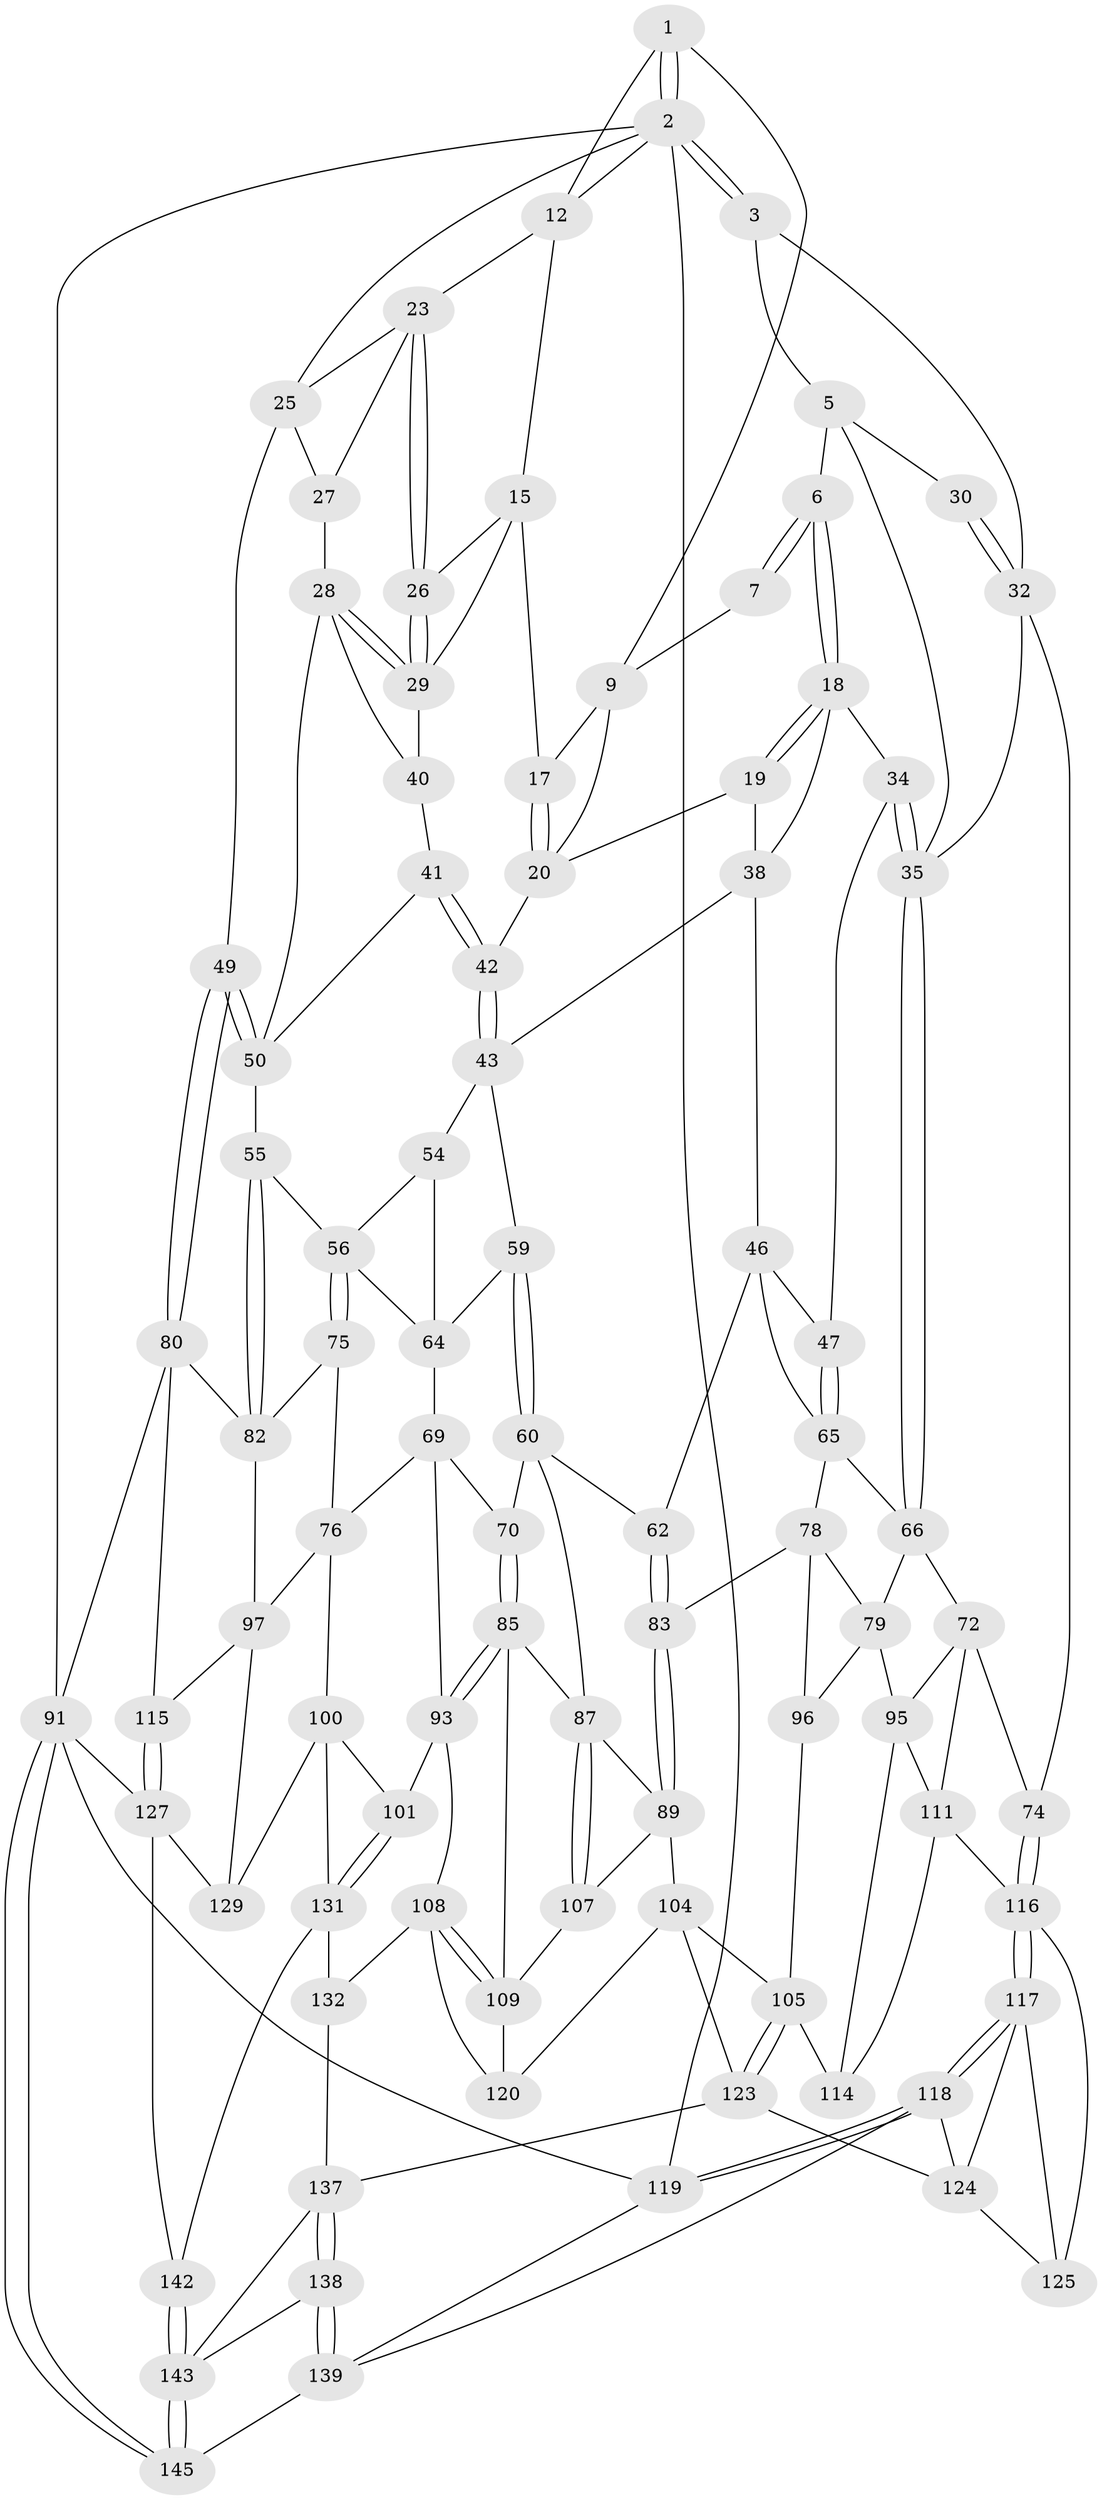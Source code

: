 // Generated by graph-tools (version 1.1) at 2025/52/02/27/25 19:52:41]
// undirected, 88 vertices, 197 edges
graph export_dot {
graph [start="1"]
  node [color=gray90,style=filled];
  1 [pos="+0.34040802185280566+0",super="+8"];
  2 [pos="+0+0",super="+13"];
  3 [pos="+0+0",super="+4"];
  5 [pos="+0.20485507646890355+0.11570008335769386",super="+31"];
  6 [pos="+0.2086549864512946+0.11593771249131184"];
  7 [pos="+0.3306406949044043+0",super="+11"];
  9 [pos="+0.6564226466195987+0",super="+10"];
  12 [pos="+0.8377769234922041+0",super="+14"];
  15 [pos="+0.7781859807296111+0.18318438463194756",super="+16"];
  17 [pos="+0.7123136966327291+0.17492388008653395"];
  18 [pos="+0.25049592970601714+0.168329237473685",super="+33"];
  19 [pos="+0.390718667340257+0.07459733993117541",super="+22"];
  20 [pos="+0.5293109317965635+0.18500497921144463",super="+21"];
  23 [pos="+0.8736616784279444+0.04558983664084396",super="+24"];
  25 [pos="+1+0.19288820997396217",super="+48"];
  26 [pos="+0.8826960079333849+0.2054430105927174"];
  27 [pos="+0.9385844671228153+0.2467419997021469"];
  28 [pos="+0.9118226383250452+0.26116520536838195",super="+45"];
  29 [pos="+0.9036984652158715+0.2511225234100769",super="+39"];
  30 [pos="+0.09097480534663958+0.18299476140882606"];
  32 [pos="+0+0.3795373600752514",super="+37"];
  34 [pos="+0.24540740169487785+0.2792492681512683"];
  35 [pos="+0.1278977076420581+0.3431690947914577",super="+36"];
  38 [pos="+0.28945777421668634+0.209906589086547",super="+44"];
  40 [pos="+0.7592652223135036+0.23673140682376115"];
  41 [pos="+0.7425935940213164+0.27017515867570835",super="+52"];
  42 [pos="+0.533899255410144+0.24341862214255175"];
  43 [pos="+0.5319769136206037+0.25096431754060716",super="+53"];
  46 [pos="+0.3400323399864732+0.3622472534447305",super="+63"];
  47 [pos="+0.33985303827308966+0.36219749054442146"];
  49 [pos="+1+0.44853016867522044"];
  50 [pos="+0.8826799917225733+0.38554995205149234",super="+51"];
  54 [pos="+0.7045345225843497+0.351098829019734",super="+58"];
  55 [pos="+0.8374585833945356+0.43333841406231466"];
  56 [pos="+0.8212964251158391+0.44487387989063737",super="+57"];
  59 [pos="+0.5492105362537592+0.3419910856575943"];
  60 [pos="+0.52067274841978+0.40916912907968156",super="+61"];
  62 [pos="+0.4035821960648922+0.45284164433443885"];
  64 [pos="+0.6562302848986059+0.42512861317134987",super="+68"];
  65 [pos="+0.2424009041592423+0.44670335257246424",super="+67"];
  66 [pos="+0.21439071438493904+0.4497018642469228",super="+71"];
  69 [pos="+0.6623466956767197+0.49384035124775827",super="+77"];
  70 [pos="+0.586079511780935+0.4912353110264265"];
  72 [pos="+0.14745485846594605+0.5592249147575492",super="+73"];
  74 [pos="+0+0.49682819092778335"];
  75 [pos="+0.7695152310805753+0.5096304700714223"];
  76 [pos="+0.7498398053914213+0.5174517100247288",super="+99"];
  78 [pos="+0.31803045760499427+0.492472642363848",super="+84"];
  79 [pos="+0.2728081123676001+0.548256386711155",super="+94"];
  80 [pos="+1+0.6455467185782923",super="+81"];
  82 [pos="+0.9077938045285099+0.5567256741154274",super="+90"];
  83 [pos="+0.3840545304236252+0.5694439813049326"];
  85 [pos="+0.557318030317379+0.5712044546136997",super="+86"];
  87 [pos="+0.5040038231483595+0.5729298900182345",super="+88"];
  89 [pos="+0.3986304678598709+0.5810521952333563",super="+103"];
  91 [pos="+1+1",super="+92"];
  93 [pos="+0.6412833285750982+0.6097041986378742",super="+102"];
  95 [pos="+0.20297162834499283+0.596829580063204",super="+110"];
  96 [pos="+0.2941753309326668+0.6083949008241867"];
  97 [pos="+0.8089731834363043+0.6661674644974367",super="+98"];
  100 [pos="+0.6851297372797647+0.6876430088810774",super="+130"];
  101 [pos="+0.6744282177735111+0.6886408574884759"];
  104 [pos="+0.37319318094573656+0.7001365577904737",super="+121"];
  105 [pos="+0.3233126777543385+0.7079459222329342",super="+106"];
  107 [pos="+0.47281383563404816+0.659103223664366"];
  108 [pos="+0.5622261749169907+0.6932349577565037",super="+122"];
  109 [pos="+0.5544806458461968+0.6880822848739637",super="+113"];
  111 [pos="+0.1801452261064462+0.6926588886918501",super="+112"];
  114 [pos="+0.2656089491703855+0.6824793553818452"];
  115 [pos="+0.8376162730928052+0.6713012405479876"];
  116 [pos="+0+0.763464231105492",super="+126"];
  117 [pos="+0+0.7992761689221795",super="+134"];
  118 [pos="+0+0.8518521272834951",super="+140"];
  119 [pos="+0+1"];
  120 [pos="+0.4806697538671637+0.7907219871837264"];
  123 [pos="+0.30481284320965635+0.7618909081338002",super="+135"];
  124 [pos="+0.24474904662148678+0.7909843439733426",super="+136"];
  125 [pos="+0.15731795024485448+0.7312859709250993"];
  127 [pos="+0.96174897719407+0.7978406934280027",super="+128"];
  129 [pos="+0.8137551689046687+0.7793162076438154"];
  131 [pos="+0.6610774511188653+0.7522020022168383",super="+133"];
  132 [pos="+0.529241877830155+0.8206456265406494"];
  137 [pos="+0.36440915363069853+0.8670512096480235",super="+141"];
  138 [pos="+0.34659929236269493+0.9358083069387155"];
  139 [pos="+0.25265702205429935+1",super="+146"];
  142 [pos="+0.7104439186184018+0.9921768369172812"];
  143 [pos="+0.6932480777273361+1",super="+144"];
  145 [pos="+0.7279233898514454+1"];
  1 -- 2;
  1 -- 2;
  1 -- 12;
  1 -- 9;
  2 -- 3;
  2 -- 3;
  2 -- 119;
  2 -- 25;
  2 -- 91;
  2 -- 12;
  3 -- 32;
  3 -- 5;
  5 -- 6;
  5 -- 35;
  5 -- 30;
  6 -- 7;
  6 -- 7;
  6 -- 18;
  6 -- 18;
  7 -- 9;
  9 -- 17;
  9 -- 20;
  12 -- 15;
  12 -- 23;
  15 -- 26;
  15 -- 17;
  15 -- 29;
  17 -- 20;
  17 -- 20;
  18 -- 19;
  18 -- 19;
  18 -- 34;
  18 -- 38;
  19 -- 20;
  19 -- 38;
  20 -- 42;
  23 -- 26;
  23 -- 26;
  23 -- 25;
  23 -- 27;
  25 -- 27;
  25 -- 49;
  26 -- 29;
  26 -- 29;
  27 -- 28;
  28 -- 29;
  28 -- 29;
  28 -- 40;
  28 -- 50;
  29 -- 40;
  30 -- 32;
  30 -- 32;
  32 -- 74;
  32 -- 35;
  34 -- 35;
  34 -- 35;
  34 -- 47;
  35 -- 66;
  35 -- 66;
  38 -- 46;
  38 -- 43;
  40 -- 41;
  41 -- 42;
  41 -- 42;
  41 -- 50;
  42 -- 43;
  42 -- 43;
  43 -- 59;
  43 -- 54;
  46 -- 47;
  46 -- 62;
  46 -- 65;
  47 -- 65;
  47 -- 65;
  49 -- 50;
  49 -- 50;
  49 -- 80;
  49 -- 80;
  50 -- 55;
  54 -- 56;
  54 -- 64;
  55 -- 56;
  55 -- 82;
  55 -- 82;
  56 -- 75;
  56 -- 75;
  56 -- 64;
  59 -- 60;
  59 -- 60;
  59 -- 64;
  60 -- 70;
  60 -- 62;
  60 -- 87;
  62 -- 83;
  62 -- 83;
  64 -- 69;
  65 -- 66;
  65 -- 78;
  66 -- 72;
  66 -- 79;
  69 -- 70;
  69 -- 93;
  69 -- 76;
  70 -- 85;
  70 -- 85;
  72 -- 95;
  72 -- 74;
  72 -- 111;
  74 -- 116;
  74 -- 116;
  75 -- 76;
  75 -- 82;
  76 -- 100;
  76 -- 97;
  78 -- 79;
  78 -- 96;
  78 -- 83;
  79 -- 96;
  79 -- 95;
  80 -- 91;
  80 -- 82;
  80 -- 115;
  82 -- 97;
  83 -- 89;
  83 -- 89;
  85 -- 93;
  85 -- 93;
  85 -- 109;
  85 -- 87;
  87 -- 107;
  87 -- 107;
  87 -- 89;
  89 -- 104;
  89 -- 107;
  91 -- 145;
  91 -- 145;
  91 -- 119;
  91 -- 127;
  93 -- 108;
  93 -- 101;
  95 -- 114;
  95 -- 111;
  96 -- 105;
  97 -- 115;
  97 -- 129;
  100 -- 101;
  100 -- 129;
  100 -- 131;
  101 -- 131;
  101 -- 131;
  104 -- 105;
  104 -- 120;
  104 -- 123;
  105 -- 123;
  105 -- 123;
  105 -- 114;
  107 -- 109;
  108 -- 109;
  108 -- 109;
  108 -- 120;
  108 -- 132;
  109 -- 120;
  111 -- 114;
  111 -- 116;
  115 -- 127;
  115 -- 127;
  116 -- 117;
  116 -- 117;
  116 -- 125;
  117 -- 118;
  117 -- 118;
  117 -- 125;
  117 -- 124;
  118 -- 119;
  118 -- 119;
  118 -- 139;
  118 -- 124;
  119 -- 139;
  123 -- 124;
  123 -- 137;
  124 -- 125;
  127 -- 129;
  127 -- 142;
  131 -- 132;
  131 -- 142;
  132 -- 137;
  137 -- 138;
  137 -- 138;
  137 -- 143;
  138 -- 139;
  138 -- 139;
  138 -- 143;
  139 -- 145;
  142 -- 143;
  142 -- 143;
  143 -- 145;
  143 -- 145;
}
